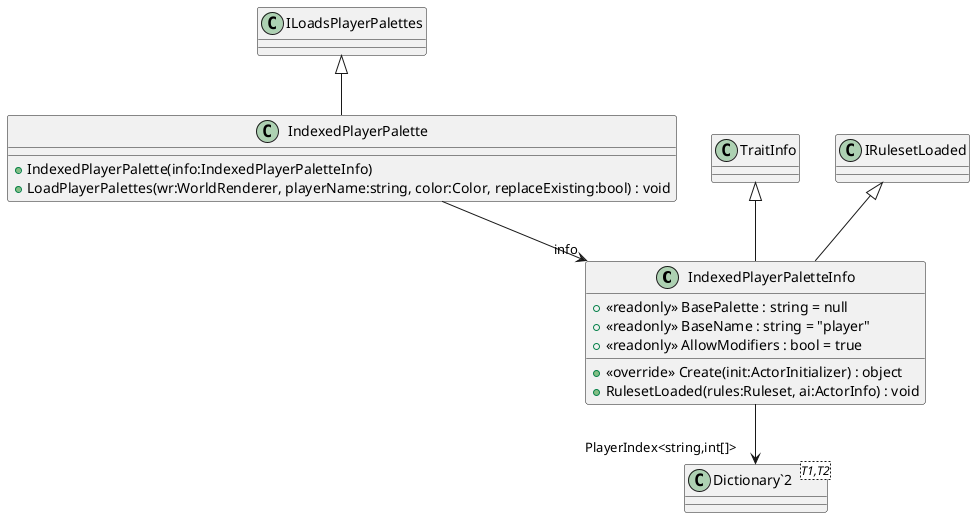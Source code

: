 @startuml
class IndexedPlayerPaletteInfo {
    + <<readonly>> BasePalette : string = null
    + <<readonly>> BaseName : string = "player"
    + <<readonly>> AllowModifiers : bool = true
    + <<override>> Create(init:ActorInitializer) : object
    + RulesetLoaded(rules:Ruleset, ai:ActorInfo) : void
}
class IndexedPlayerPalette {
    + IndexedPlayerPalette(info:IndexedPlayerPaletteInfo)
    + LoadPlayerPalettes(wr:WorldRenderer, playerName:string, color:Color, replaceExisting:bool) : void
}
class "Dictionary`2"<T1,T2> {
}
TraitInfo <|-- IndexedPlayerPaletteInfo
IRulesetLoaded <|-- IndexedPlayerPaletteInfo
IndexedPlayerPaletteInfo --> "PlayerIndex<string,int[]>" "Dictionary`2"
ILoadsPlayerPalettes <|-- IndexedPlayerPalette
IndexedPlayerPalette --> "info" IndexedPlayerPaletteInfo
@enduml
